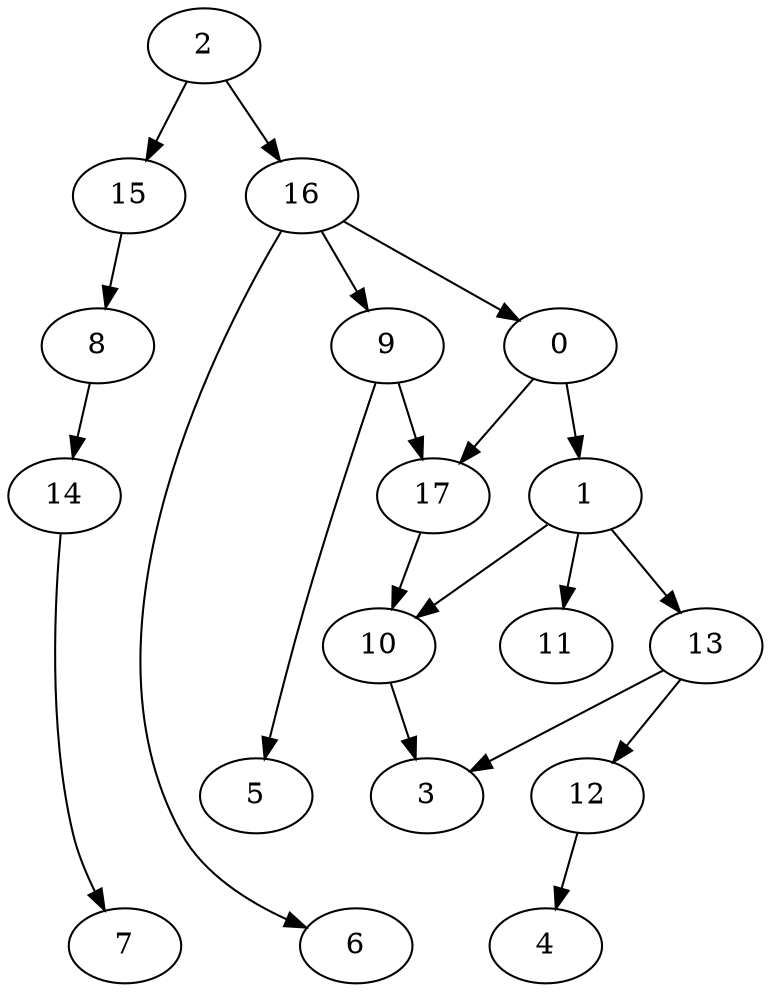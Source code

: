 digraph g {
0;
1;
2;
3;
4;
5;
6;
7;
8;
9;
10;
11;
12;
13;
14;
15;
16;
17;
0 -> 1 [weight=0];
0 -> 17 [weight=0];
1 -> 10 [weight=0];
1 -> 11 [weight=0];
1 -> 13 [weight=0];
2 -> 15 [weight=0];
2 -> 16 [weight=0];
8 -> 14 [weight=0];
9 -> 17 [weight=0];
9 -> 5 [weight=0];
10 -> 3 [weight=0];
12 -> 4 [weight=0];
13 -> 12 [weight=0];
13 -> 3 [weight=0];
14 -> 7 [weight=0];
15 -> 8 [weight=0];
16 -> 0 [weight=0];
16 -> 6 [weight=0];
16 -> 9 [weight=0];
17 -> 10 [weight=0];
}
